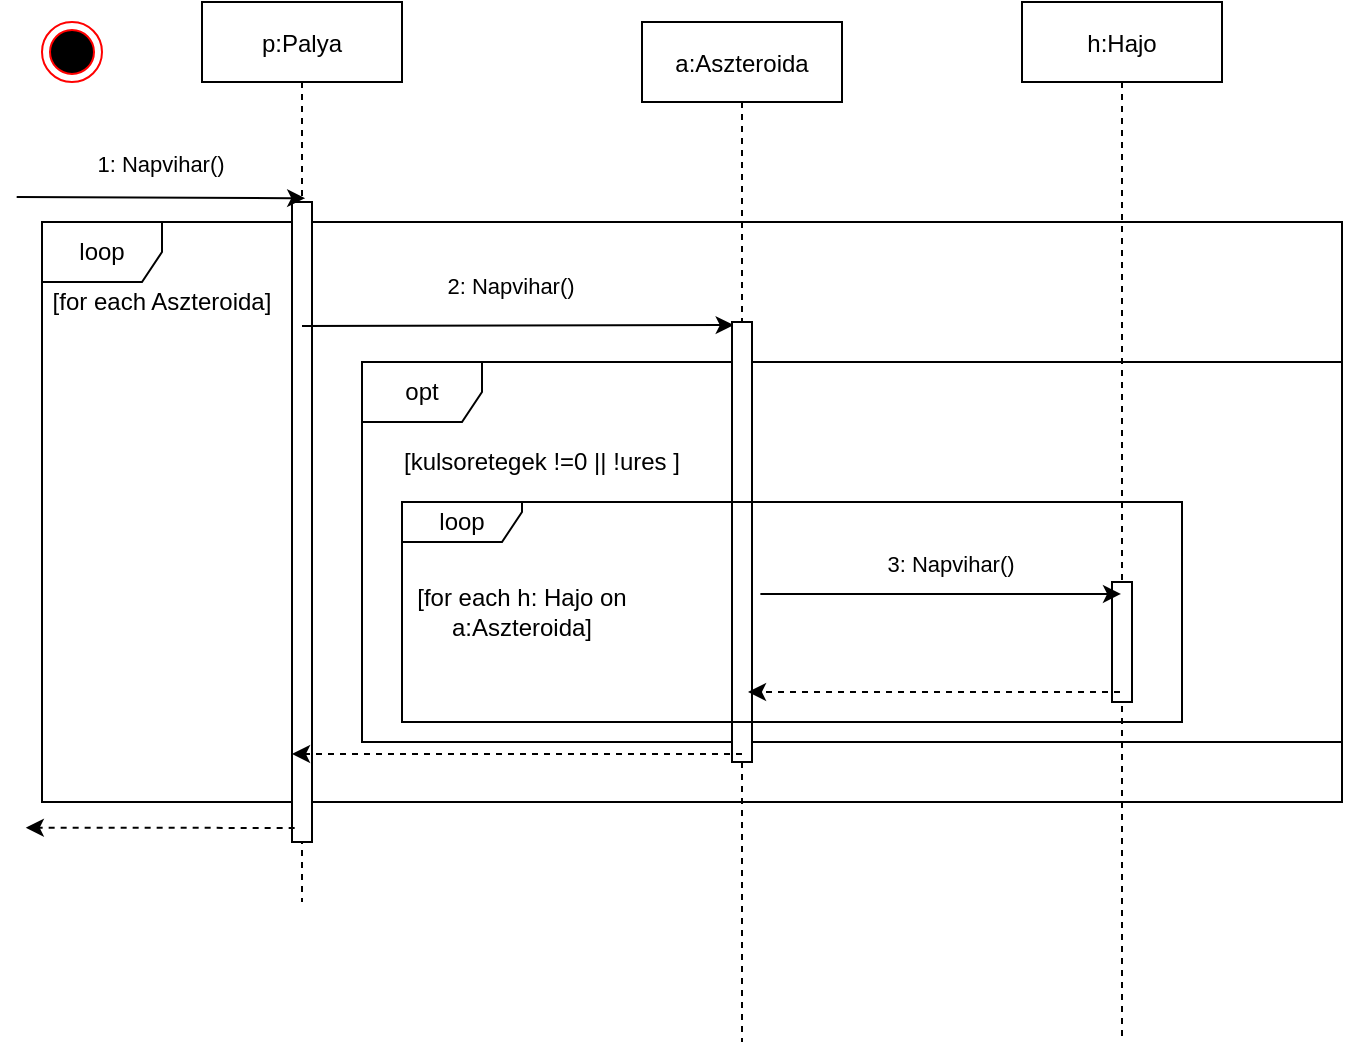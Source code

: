 <mxfile version="14.4.3" type="github">
  <diagram id="kgpKYQtTHZ0yAKxKKP6v" name="Page-1">
    <mxGraphModel dx="1108" dy="450" grid="1" gridSize="10" guides="1" tooltips="1" connect="1" arrows="1" fold="1" page="1" pageScale="1" pageWidth="850" pageHeight="1100" math="0" shadow="0">
      <root>
        <mxCell id="0" />
        <mxCell id="1" parent="0" />
        <mxCell id="SgDfIWWzx2ZMo61pQXlU-1" value="loop" style="shape=umlFrame;whiteSpace=wrap;html=1;" parent="1" vertex="1">
          <mxGeometry x="50" y="160" width="650" height="290" as="geometry" />
        </mxCell>
        <mxCell id="SgDfIWWzx2ZMo61pQXlU-2" value="opt" style="shape=umlFrame;whiteSpace=wrap;html=1;" parent="1" vertex="1">
          <mxGeometry x="210" y="230" width="490" height="190" as="geometry" />
        </mxCell>
        <mxCell id="3nuBFxr9cyL0pnOWT2aG-1" value="p:Palya" style="shape=umlLifeline;perimeter=lifelinePerimeter;container=1;collapsible=0;recursiveResize=0;rounded=0;shadow=0;strokeWidth=1;" parent="1" vertex="1">
          <mxGeometry x="130" y="50" width="100" height="450" as="geometry" />
        </mxCell>
        <mxCell id="3nuBFxr9cyL0pnOWT2aG-2" value="" style="points=[];perimeter=orthogonalPerimeter;rounded=0;shadow=0;strokeWidth=1;" parent="3nuBFxr9cyL0pnOWT2aG-1" vertex="1">
          <mxGeometry x="45" y="100" width="10" height="320" as="geometry" />
        </mxCell>
        <mxCell id="fCaX27pMjF2Q6U7E_pNl-6" value="1: Napvihar()" style="endArrow=classic;html=1;exitX=0.233;exitY=0.046;exitDx=0;exitDy=0;exitPerimeter=0;entryX=0.516;entryY=0.218;entryDx=0;entryDy=0;entryPerimeter=0;" parent="1" target="3nuBFxr9cyL0pnOWT2aG-1" edge="1">
          <mxGeometry x="-0.002" y="16" width="50" height="50" relative="1" as="geometry">
            <mxPoint x="37.33" y="147.48" as="sourcePoint" />
            <mxPoint x="182" y="130" as="targetPoint" />
            <mxPoint y="-1" as="offset" />
          </mxGeometry>
        </mxCell>
        <mxCell id="fCaX27pMjF2Q6U7E_pNl-9" value="[for each Aszteroida]" style="text;html=1;strokeColor=none;fillColor=none;align=center;verticalAlign=middle;whiteSpace=wrap;rounded=0;" parent="1" vertex="1">
          <mxGeometry x="50" y="190" width="120" height="20" as="geometry" />
        </mxCell>
        <mxCell id="fCaX27pMjF2Q6U7E_pNl-11" value="2: Napvihar()" style="endArrow=classic;html=1;entryX=0.086;entryY=0.007;entryDx=0;entryDy=0;entryPerimeter=0;" parent="1" target="3nuBFxr9cyL0pnOWT2aG-6" edge="1">
          <mxGeometry x="-0.033" y="20" width="50" height="50" relative="1" as="geometry">
            <mxPoint x="180" y="212" as="sourcePoint" />
            <mxPoint x="324" y="221" as="targetPoint" />
            <mxPoint as="offset" />
          </mxGeometry>
        </mxCell>
        <mxCell id="fCaX27pMjF2Q6U7E_pNl-14" value="[kulsoretegek !=0 || !ures ]" style="text;html=1;strokeColor=none;fillColor=none;align=center;verticalAlign=middle;whiteSpace=wrap;rounded=0;" parent="1" vertex="1">
          <mxGeometry x="200" y="270" width="200" height="20" as="geometry" />
        </mxCell>
        <mxCell id="3nuBFxr9cyL0pnOWT2aG-5" value="a:Aszteroida" style="shape=umlLifeline;perimeter=lifelinePerimeter;container=1;collapsible=0;recursiveResize=0;rounded=0;shadow=0;strokeWidth=1;" parent="1" vertex="1">
          <mxGeometry x="350" y="60" width="100" height="510" as="geometry" />
        </mxCell>
        <mxCell id="3nuBFxr9cyL0pnOWT2aG-6" value="" style="points=[];perimeter=orthogonalPerimeter;rounded=0;shadow=0;strokeWidth=1;" parent="3nuBFxr9cyL0pnOWT2aG-5" vertex="1">
          <mxGeometry x="45" y="150" width="10" height="220" as="geometry" />
        </mxCell>
        <mxCell id="fCaX27pMjF2Q6U7E_pNl-3" value="h:Hajo" style="shape=umlLifeline;perimeter=lifelinePerimeter;container=1;collapsible=0;recursiveResize=0;rounded=0;shadow=0;strokeWidth=1;" parent="1" vertex="1">
          <mxGeometry x="540" y="50" width="100" height="520" as="geometry" />
        </mxCell>
        <mxCell id="fCaX27pMjF2Q6U7E_pNl-4" value="" style="points=[];perimeter=orthogonalPerimeter;rounded=0;shadow=0;strokeWidth=1;" parent="fCaX27pMjF2Q6U7E_pNl-3" vertex="1">
          <mxGeometry x="45" y="290" width="10" height="60" as="geometry" />
        </mxCell>
        <mxCell id="fCaX27pMjF2Q6U7E_pNl-17" value="[for each h: Hajo on a:Aszteroida]" style="text;html=1;strokeColor=none;fillColor=none;align=center;verticalAlign=middle;whiteSpace=wrap;rounded=0;" parent="1" vertex="1">
          <mxGeometry x="230" y="340" width="120" height="30" as="geometry" />
        </mxCell>
        <mxCell id="fCaX27pMjF2Q6U7E_pNl-19" value="&lt;span style=&quot;color: rgb(0 , 0 , 0) ; font-family: &amp;#34;helvetica&amp;#34; ; font-size: 11px ; font-style: normal ; font-weight: 400 ; letter-spacing: normal ; text-align: center ; text-indent: 0px ; text-transform: none ; word-spacing: 0px ; background-color: rgb(255 , 255 , 255) ; display: inline ; float: none&quot;&gt;3: Napvihar()&lt;/span&gt;" style="endArrow=classic;html=1;exitX=1.419;exitY=0.618;exitDx=0;exitDy=0;exitPerimeter=0;" parent="1" source="3nuBFxr9cyL0pnOWT2aG-6" target="fCaX27pMjF2Q6U7E_pNl-3" edge="1">
          <mxGeometry x="0.055" y="15" width="50" height="50" relative="1" as="geometry">
            <mxPoint x="550" y="340" as="sourcePoint" />
            <mxPoint x="600" y="290" as="targetPoint" />
            <mxPoint as="offset" />
          </mxGeometry>
        </mxCell>
        <mxCell id="fCaX27pMjF2Q6U7E_pNl-21" value="" style="endArrow=classic;html=1;dashed=1;" parent="1" edge="1">
          <mxGeometry width="50" height="50" relative="1" as="geometry">
            <mxPoint x="589" y="395" as="sourcePoint" />
            <mxPoint x="403" y="395" as="targetPoint" />
          </mxGeometry>
        </mxCell>
        <mxCell id="fCaX27pMjF2Q6U7E_pNl-22" value="" style="endArrow=classic;html=1;dashed=1;" parent="1" edge="1">
          <mxGeometry width="50" height="50" relative="1" as="geometry">
            <mxPoint x="400" y="426" as="sourcePoint" />
            <mxPoint x="175" y="426" as="targetPoint" />
          </mxGeometry>
        </mxCell>
        <mxCell id="fCaX27pMjF2Q6U7E_pNl-23" value="" style="endArrow=classic;html=1;entryX=0.689;entryY=0.876;entryDx=0;entryDy=0;entryPerimeter=0;dashed=1;exitX=0.133;exitY=0.978;exitDx=0;exitDy=0;exitPerimeter=0;" parent="1" source="3nuBFxr9cyL0pnOWT2aG-2" edge="1">
          <mxGeometry width="50" height="50" relative="1" as="geometry">
            <mxPoint x="104.03" y="490.0" as="sourcePoint" />
            <mxPoint x="41.89" y="462.88" as="targetPoint" />
          </mxGeometry>
        </mxCell>
        <mxCell id="SgDfIWWzx2ZMo61pQXlU-3" value="loop" style="shape=umlFrame;whiteSpace=wrap;html=1;width=60;height=20;" parent="1" vertex="1">
          <mxGeometry x="230" y="300" width="390" height="110" as="geometry" />
        </mxCell>
        <mxCell id="mTw4g7k0yyLFS95FlmVS-1" value="" style="ellipse;html=1;shape=endState;fillColor=#000000;strokeColor=#ff0000;" vertex="1" parent="1">
          <mxGeometry x="50" y="60" width="30" height="30" as="geometry" />
        </mxCell>
      </root>
    </mxGraphModel>
  </diagram>
</mxfile>
